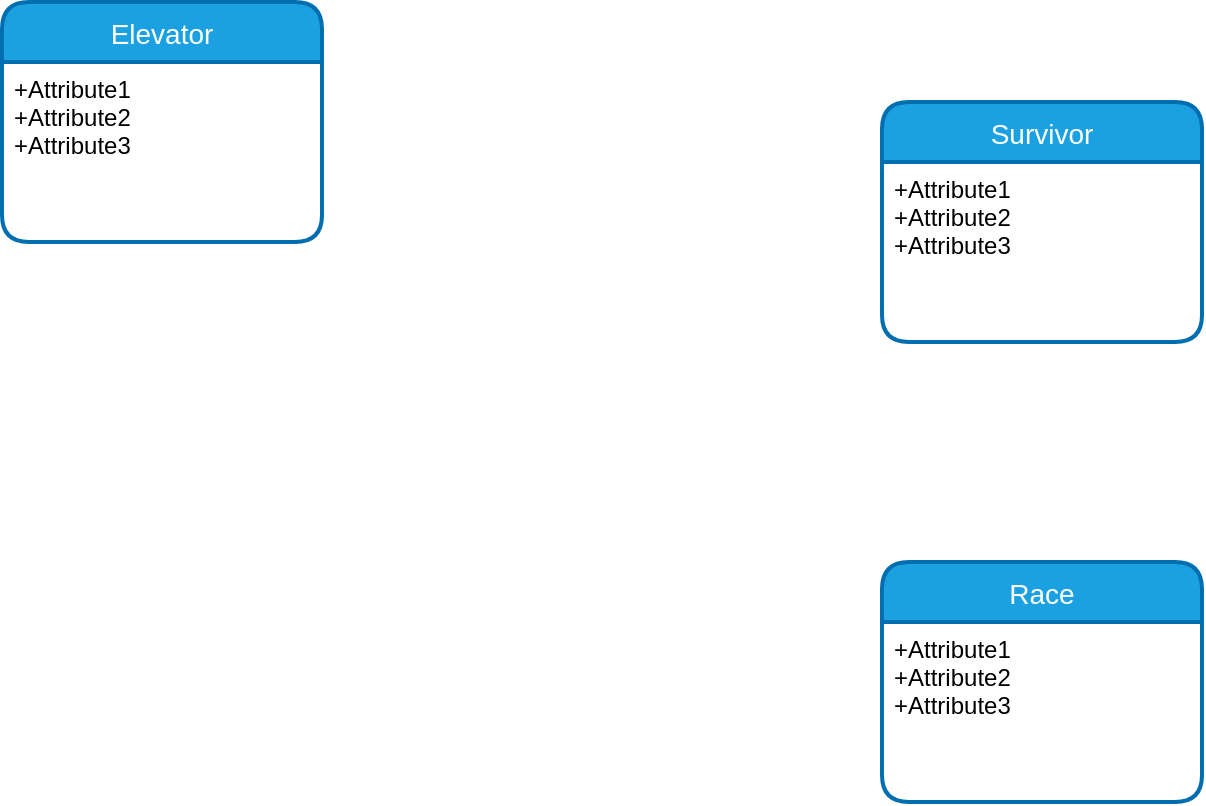<mxfile version="14.2.4" type="embed">
    <diagram id="dvqsqel_Da1w8w1KFFHM" name="Page-1">
        <mxGraphModel dx="820" dy="548" grid="1" gridSize="10" guides="1" tooltips="1" connect="1" arrows="1" fold="1" page="1" pageScale="1" pageWidth="827" pageHeight="1169" math="0" shadow="0">
            <root>
                <mxCell id="0"/>
                <mxCell id="1" parent="0"/>
                <mxCell id="2" value="Elevator" style="swimlane;childLayout=stackLayout;horizontal=1;startSize=30;horizontalStack=0;rounded=1;fontSize=14;fontStyle=0;strokeWidth=2;resizeParent=0;resizeLast=1;shadow=0;dashed=0;align=center;fillColor=#1ba1e2;strokeColor=#006EAF;fontColor=#ffffff;" parent="1" vertex="1">
                    <mxGeometry x="30" y="70" width="160" height="120" as="geometry">
                        <mxRectangle x="30" y="70" width="80" height="30" as="alternateBounds"/>
                    </mxGeometry>
                </mxCell>
                <mxCell id="3" value="+Attribute1&#10;+Attribute2&#10;+Attribute3" style="align=left;strokeColor=none;fillColor=none;spacingLeft=4;fontSize=12;verticalAlign=top;resizable=0;rotatable=0;part=1;" parent="2" vertex="1">
                    <mxGeometry y="30" width="160" height="90" as="geometry"/>
                </mxCell>
                <mxCell id="4" value="Survivor" style="swimlane;childLayout=stackLayout;horizontal=1;startSize=30;horizontalStack=0;rounded=1;fontSize=14;fontStyle=0;strokeWidth=2;resizeParent=0;resizeLast=1;shadow=0;dashed=0;align=center;fillColor=#1ba1e2;strokeColor=#006EAF;fontColor=#ffffff;labelBackgroundColor=none;" vertex="1" parent="1">
                    <mxGeometry x="470" y="120" width="160" height="120" as="geometry">
                        <mxRectangle x="30" y="70" width="80" height="30" as="alternateBounds"/>
                    </mxGeometry>
                </mxCell>
                <mxCell id="5" value="+Attribute1&#10;+Attribute2&#10;+Attribute3" style="align=left;strokeColor=none;fillColor=none;spacingLeft=4;fontSize=12;verticalAlign=top;resizable=0;rotatable=0;part=1;" vertex="1" parent="4">
                    <mxGeometry y="30" width="160" height="90" as="geometry"/>
                </mxCell>
                <mxCell id="6" value="Race" style="swimlane;childLayout=stackLayout;horizontal=1;startSize=30;horizontalStack=0;rounded=1;fontSize=14;fontStyle=0;strokeWidth=2;resizeParent=0;resizeLast=1;shadow=0;dashed=0;align=center;fillColor=#1ba1e2;strokeColor=#006EAF;fontColor=#ffffff;" vertex="1" parent="1">
                    <mxGeometry x="470" y="350" width="160" height="120" as="geometry">
                        <mxRectangle x="30" y="70" width="80" height="30" as="alternateBounds"/>
                    </mxGeometry>
                </mxCell>
                <mxCell id="7" value="+Attribute1&#10;+Attribute2&#10;+Attribute3" style="align=left;strokeColor=none;fillColor=none;spacingLeft=4;fontSize=12;verticalAlign=top;resizable=0;rotatable=0;part=1;" vertex="1" parent="6">
                    <mxGeometry y="30" width="160" height="90" as="geometry"/>
                </mxCell>
            </root>
        </mxGraphModel>
    </diagram>
</mxfile>